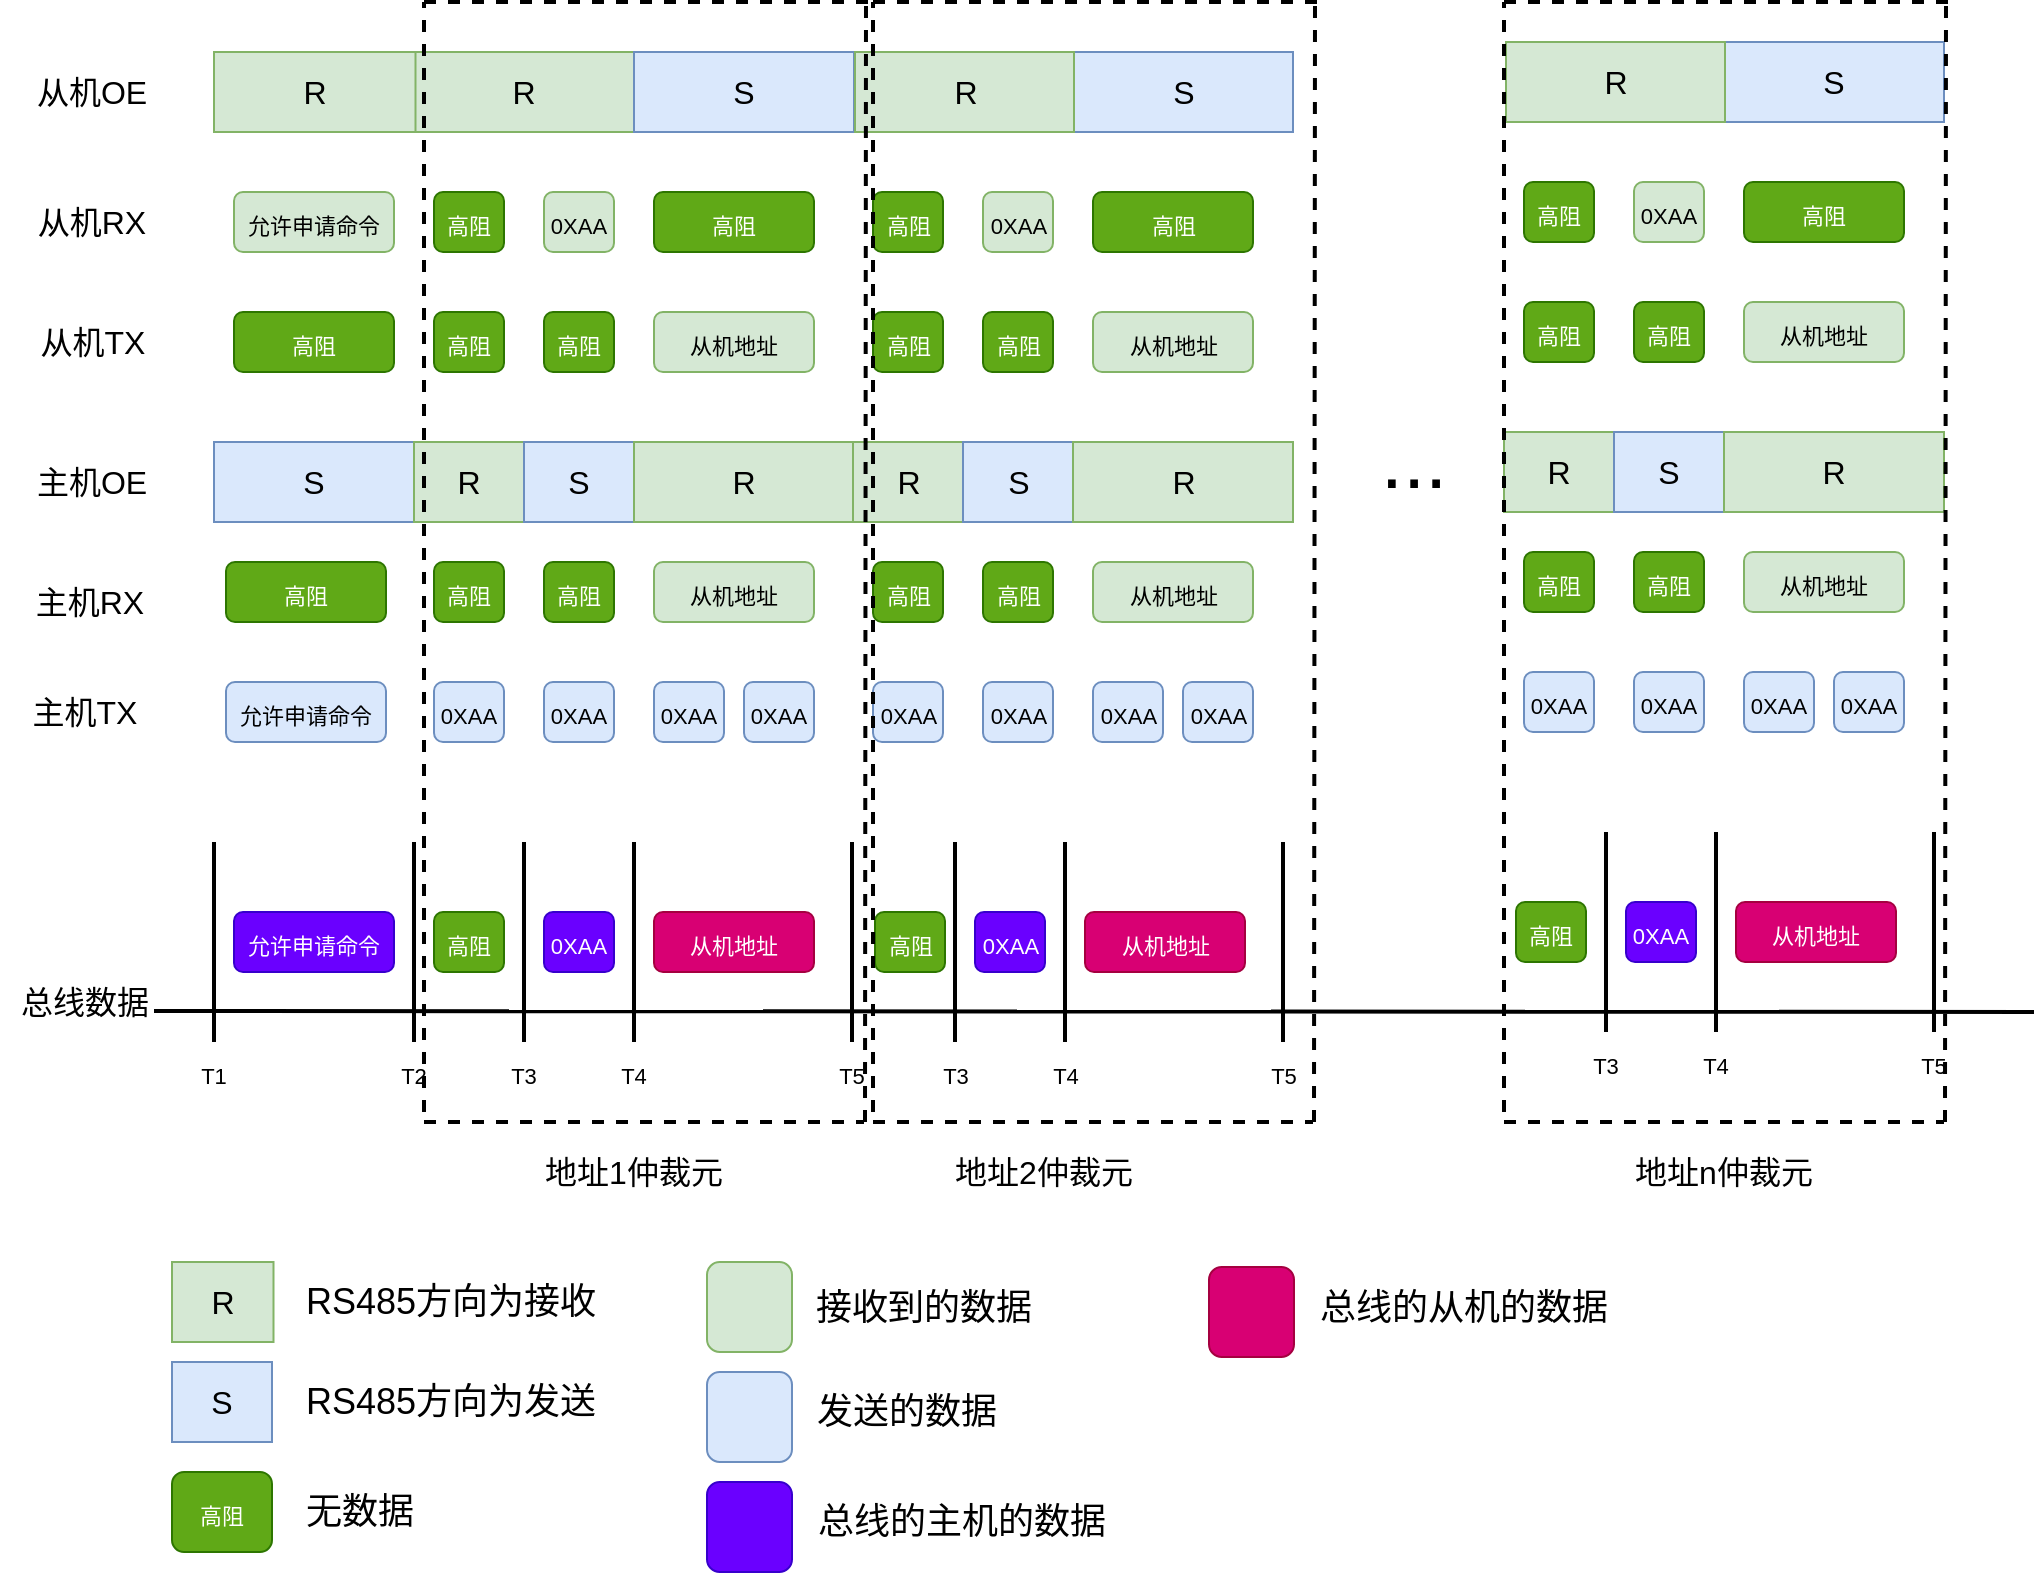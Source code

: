 <mxfile version="14.7.3" type="github">
  <diagram id="yuRKpsNGIxdcTrfj3Hqj" name="Page-1">
    <mxGraphModel dx="1574" dy="796" grid="0" gridSize="5" guides="1" tooltips="1" connect="1" arrows="1" fold="1" page="1" pageScale="1" pageWidth="827" pageHeight="1169" math="0" shadow="0">
      <root>
        <mxCell id="0" />
        <mxCell id="1" parent="0" />
        <mxCell id="8sdzXCSf-Wj2NtYmuSAt-71" value="" style="endArrow=none;html=1;fontSize=16;strokeColor=#000000;strokeWidth=2;" edge="1" parent="1">
          <mxGeometry width="50" height="50" relative="1" as="geometry">
            <mxPoint x="110" y="519.5" as="sourcePoint" />
            <mxPoint x="1050" y="520" as="targetPoint" />
          </mxGeometry>
        </mxCell>
        <mxCell id="8sdzXCSf-Wj2NtYmuSAt-72" value="" style="endArrow=none;html=1;fontSize=16;strokeColor=#000000;strokeWidth=2;" edge="1" parent="1">
          <mxGeometry width="50" height="50" relative="1" as="geometry">
            <mxPoint x="140" y="535" as="sourcePoint" />
            <mxPoint x="140" y="435" as="targetPoint" />
          </mxGeometry>
        </mxCell>
        <mxCell id="8sdzXCSf-Wj2NtYmuSAt-73" value="&lt;font style=&quot;font-size: 11px&quot;&gt;允许申请命令&lt;/font&gt;" style="rounded=1;whiteSpace=wrap;html=1;fontSize=16;fillColor=#6a00ff;strokeColor=#3700CC;fontColor=#ffffff;" vertex="1" parent="1">
          <mxGeometry x="150" y="470" width="80" height="30" as="geometry" />
        </mxCell>
        <mxCell id="8sdzXCSf-Wj2NtYmuSAt-74" value="" style="endArrow=none;html=1;fontSize=16;strokeColor=#000000;strokeWidth=2;" edge="1" parent="1">
          <mxGeometry width="50" height="50" relative="1" as="geometry">
            <mxPoint x="240" y="535" as="sourcePoint" />
            <mxPoint x="240" y="435" as="targetPoint" />
          </mxGeometry>
        </mxCell>
        <mxCell id="8sdzXCSf-Wj2NtYmuSAt-75" value="&lt;font style=&quot;font-size: 11px&quot;&gt;T1&lt;/font&gt;" style="text;html=1;strokeColor=none;fillColor=none;align=center;verticalAlign=middle;whiteSpace=wrap;rounded=0;fontSize=16;" vertex="1" parent="1">
          <mxGeometry x="135" y="540" width="10" height="20" as="geometry" />
        </mxCell>
        <mxCell id="8sdzXCSf-Wj2NtYmuSAt-77" value="&lt;font style=&quot;font-size: 11px&quot;&gt;T2&lt;/font&gt;" style="text;html=1;strokeColor=none;fillColor=none;align=center;verticalAlign=middle;whiteSpace=wrap;rounded=0;fontSize=16;" vertex="1" parent="1">
          <mxGeometry x="235" y="540" width="10" height="20" as="geometry" />
        </mxCell>
        <mxCell id="8sdzXCSf-Wj2NtYmuSAt-78" value="" style="endArrow=none;html=1;fontSize=16;strokeColor=#000000;strokeWidth=2;" edge="1" parent="1">
          <mxGeometry width="50" height="50" relative="1" as="geometry">
            <mxPoint x="295" y="535" as="sourcePoint" />
            <mxPoint x="295" y="435" as="targetPoint" />
          </mxGeometry>
        </mxCell>
        <mxCell id="8sdzXCSf-Wj2NtYmuSAt-79" value="&lt;font style=&quot;font-size: 11px&quot;&gt;T3&lt;/font&gt;" style="text;html=1;strokeColor=none;fillColor=none;align=center;verticalAlign=middle;whiteSpace=wrap;rounded=0;fontSize=16;" vertex="1" parent="1">
          <mxGeometry x="290" y="540" width="10" height="20" as="geometry" />
        </mxCell>
        <mxCell id="8sdzXCSf-Wj2NtYmuSAt-80" value="&lt;font style=&quot;font-size: 11px&quot;&gt;0XAA&lt;/font&gt;" style="rounded=1;whiteSpace=wrap;html=1;fontSize=16;fillColor=#dae8fc;strokeColor=#6c8ebf;" vertex="1" parent="1">
          <mxGeometry x="250" y="355" width="35" height="30" as="geometry" />
        </mxCell>
        <mxCell id="8sdzXCSf-Wj2NtYmuSAt-66" value="从机OE" style="text;html=1;strokeColor=none;fillColor=none;align=center;verticalAlign=middle;whiteSpace=wrap;rounded=0;fontSize=16;" vertex="1" parent="1">
          <mxGeometry x="39" y="50" width="80" height="20" as="geometry" />
        </mxCell>
        <mxCell id="8sdzXCSf-Wj2NtYmuSAt-67" value="主机OE" style="text;html=1;strokeColor=none;fillColor=none;align=center;verticalAlign=middle;whiteSpace=wrap;rounded=0;fontSize=16;" vertex="1" parent="1">
          <mxGeometry x="39" y="245" width="80" height="20" as="geometry" />
        </mxCell>
        <mxCell id="8sdzXCSf-Wj2NtYmuSAt-68" value="总线数据" style="text;html=1;strokeColor=none;fillColor=none;align=center;verticalAlign=middle;whiteSpace=wrap;rounded=0;fontSize=16;" vertex="1" parent="1">
          <mxGeometry x="33" y="505" width="85" height="20" as="geometry" />
        </mxCell>
        <mxCell id="8sdzXCSf-Wj2NtYmuSAt-81" value="主机RX" style="text;html=1;strokeColor=none;fillColor=none;align=center;verticalAlign=middle;whiteSpace=wrap;rounded=0;fontSize=16;" vertex="1" parent="1">
          <mxGeometry x="36.5" y="305" width="81.5" height="20" as="geometry" />
        </mxCell>
        <mxCell id="8sdzXCSf-Wj2NtYmuSAt-82" value="从机RX" style="text;html=1;strokeColor=none;fillColor=none;align=center;verticalAlign=middle;whiteSpace=wrap;rounded=0;fontSize=16;" vertex="1" parent="1">
          <mxGeometry x="39" y="115" width="80" height="20" as="geometry" />
        </mxCell>
        <mxCell id="8sdzXCSf-Wj2NtYmuSAt-85" value="&lt;font style=&quot;font-size: 11px&quot;&gt;允许申请命令&lt;/font&gt;" style="rounded=1;whiteSpace=wrap;html=1;fontSize=16;fillColor=#dae8fc;strokeColor=#6c8ebf;" vertex="1" parent="1">
          <mxGeometry x="146" y="355" width="80" height="30" as="geometry" />
        </mxCell>
        <mxCell id="8sdzXCSf-Wj2NtYmuSAt-88" value="&lt;font style=&quot;font-size: 11px&quot;&gt;允许申请命令&lt;/font&gt;" style="rounded=1;whiteSpace=wrap;html=1;fontSize=16;fillColor=#d5e8d4;strokeColor=#82b366;" vertex="1" parent="1">
          <mxGeometry x="150" y="110" width="80" height="30" as="geometry" />
        </mxCell>
        <mxCell id="8sdzXCSf-Wj2NtYmuSAt-89" value="" style="endArrow=none;html=1;fontSize=16;strokeColor=#000000;strokeWidth=2;" edge="1" parent="1">
          <mxGeometry width="50" height="50" relative="1" as="geometry">
            <mxPoint x="350" y="535" as="sourcePoint" />
            <mxPoint x="350" y="435" as="targetPoint" />
          </mxGeometry>
        </mxCell>
        <mxCell id="8sdzXCSf-Wj2NtYmuSAt-90" value="&lt;font style=&quot;font-size: 11px&quot;&gt;T4&lt;/font&gt;" style="text;html=1;strokeColor=none;fillColor=none;align=center;verticalAlign=middle;whiteSpace=wrap;rounded=0;fontSize=16;" vertex="1" parent="1">
          <mxGeometry x="345" y="540" width="10" height="20" as="geometry" />
        </mxCell>
        <mxCell id="8sdzXCSf-Wj2NtYmuSAt-91" value="&lt;font style=&quot;font-size: 11px&quot;&gt;0XAA&lt;/font&gt;" style="rounded=1;whiteSpace=wrap;html=1;fontSize=16;fillColor=#6a00ff;strokeColor=#3700CC;fontColor=#ffffff;" vertex="1" parent="1">
          <mxGeometry x="305" y="470" width="35" height="30" as="geometry" />
        </mxCell>
        <mxCell id="8sdzXCSf-Wj2NtYmuSAt-94" value="&lt;font style=&quot;font-size: 11px&quot;&gt;0XAA&lt;/font&gt;" style="rounded=1;whiteSpace=wrap;html=1;fontSize=16;fillColor=#dae8fc;strokeColor=#6c8ebf;" vertex="1" parent="1">
          <mxGeometry x="360" y="355" width="35" height="30" as="geometry" />
        </mxCell>
        <mxCell id="8sdzXCSf-Wj2NtYmuSAt-95" value="" style="endArrow=none;html=1;fontSize=16;strokeColor=#000000;strokeWidth=2;" edge="1" parent="1">
          <mxGeometry width="50" height="50" relative="1" as="geometry">
            <mxPoint x="459" y="535" as="sourcePoint" />
            <mxPoint x="459" y="435" as="targetPoint" />
          </mxGeometry>
        </mxCell>
        <mxCell id="8sdzXCSf-Wj2NtYmuSAt-96" value="&lt;font style=&quot;font-size: 11px&quot;&gt;T5&lt;/font&gt;" style="text;html=1;strokeColor=none;fillColor=none;align=center;verticalAlign=middle;whiteSpace=wrap;rounded=0;fontSize=16;" vertex="1" parent="1">
          <mxGeometry x="454" y="540" width="10" height="20" as="geometry" />
        </mxCell>
        <mxCell id="8sdzXCSf-Wj2NtYmuSAt-97" value="&lt;font style=&quot;font-size: 11px&quot;&gt;0XAA&lt;/font&gt;" style="rounded=1;whiteSpace=wrap;html=1;fontSize=16;fillColor=#dae8fc;strokeColor=#6c8ebf;" vertex="1" parent="1">
          <mxGeometry x="405" y="355" width="35" height="30" as="geometry" />
        </mxCell>
        <mxCell id="8sdzXCSf-Wj2NtYmuSAt-104" value="&lt;font style=&quot;font-size: 11px&quot;&gt;高阻&lt;/font&gt;" style="rounded=1;whiteSpace=wrap;html=1;fontSize=16;fillColor=#60a917;strokeColor=#2D7600;fontColor=#ffffff;" vertex="1" parent="1">
          <mxGeometry x="250" y="110" width="35" height="30" as="geometry" />
        </mxCell>
        <mxCell id="8sdzXCSf-Wj2NtYmuSAt-105" value="&lt;font style=&quot;font-size: 11px&quot;&gt;0XAA&lt;/font&gt;" style="rounded=1;whiteSpace=wrap;html=1;fontSize=16;fillColor=#d5e8d4;strokeColor=#82b366;" vertex="1" parent="1">
          <mxGeometry x="305" y="110" width="35" height="30" as="geometry" />
        </mxCell>
        <mxCell id="8sdzXCSf-Wj2NtYmuSAt-106" value="&lt;font style=&quot;font-size: 11px&quot;&gt;从机地址&lt;/font&gt;" style="rounded=1;whiteSpace=wrap;html=1;fontSize=16;fillColor=#d5e8d4;strokeColor=#82b366;" vertex="1" parent="1">
          <mxGeometry x="360" y="170" width="80" height="30" as="geometry" />
        </mxCell>
        <mxCell id="8sdzXCSf-Wj2NtYmuSAt-108" value="&lt;font style=&quot;font-size: 11px&quot;&gt;高阻&lt;/font&gt;" style="rounded=1;whiteSpace=wrap;html=1;fontSize=16;fillColor=#60a917;strokeColor=#2D7600;fontColor=#ffffff;" vertex="1" parent="1">
          <mxGeometry x="250" y="470" width="35" height="30" as="geometry" />
        </mxCell>
        <mxCell id="8sdzXCSf-Wj2NtYmuSAt-109" value="&lt;font style=&quot;font-size: 11px&quot;&gt;0XAA&lt;/font&gt;" style="rounded=1;whiteSpace=wrap;html=1;fontSize=16;fillColor=#dae8fc;strokeColor=#6c8ebf;" vertex="1" parent="1">
          <mxGeometry x="305" y="355" width="35" height="30" as="geometry" />
        </mxCell>
        <mxCell id="8sdzXCSf-Wj2NtYmuSAt-112" value="&lt;font style=&quot;font-size: 11px&quot;&gt;从机地址&lt;/font&gt;" style="rounded=1;whiteSpace=wrap;html=1;fontSize=16;fillColor=#d80073;strokeColor=#A50040;fontColor=#ffffff;" vertex="1" parent="1">
          <mxGeometry x="360" y="470" width="80" height="30" as="geometry" />
        </mxCell>
        <mxCell id="8sdzXCSf-Wj2NtYmuSAt-113" value="从机TX" style="text;html=1;strokeColor=none;fillColor=none;align=center;verticalAlign=middle;whiteSpace=wrap;rounded=0;fontSize=16;" vertex="1" parent="1">
          <mxGeometry x="36.5" y="175" width="85" height="20" as="geometry" />
        </mxCell>
        <mxCell id="8sdzXCSf-Wj2NtYmuSAt-114" value="主机TX" style="text;html=1;strokeColor=none;fillColor=none;align=center;verticalAlign=middle;whiteSpace=wrap;rounded=0;fontSize=16;" vertex="1" parent="1">
          <mxGeometry x="33" y="360" width="85" height="20" as="geometry" />
        </mxCell>
        <mxCell id="8sdzXCSf-Wj2NtYmuSAt-115" value="&lt;font style=&quot;font-size: 11px&quot;&gt;高阻&lt;/font&gt;" style="rounded=1;whiteSpace=wrap;html=1;fontSize=16;fillColor=#60a917;strokeColor=#2D7600;fontColor=#ffffff;" vertex="1" parent="1">
          <mxGeometry x="150" y="170" width="80" height="30" as="geometry" />
        </mxCell>
        <mxCell id="8sdzXCSf-Wj2NtYmuSAt-116" value="&lt;font style=&quot;font-size: 11px&quot;&gt;高阻&lt;/font&gt;" style="rounded=1;whiteSpace=wrap;html=1;fontSize=16;fillColor=#60a917;strokeColor=#2D7600;fontColor=#ffffff;" vertex="1" parent="1">
          <mxGeometry x="146" y="295" width="80" height="30" as="geometry" />
        </mxCell>
        <mxCell id="8sdzXCSf-Wj2NtYmuSAt-117" value="&lt;font style=&quot;font-size: 11px&quot;&gt;高阻&lt;/font&gt;" style="rounded=1;whiteSpace=wrap;html=1;fontSize=16;fillColor=#60a917;strokeColor=#2D7600;fontColor=#ffffff;" vertex="1" parent="1">
          <mxGeometry x="250" y="170" width="35" height="30" as="geometry" />
        </mxCell>
        <mxCell id="8sdzXCSf-Wj2NtYmuSAt-119" value="&lt;font style=&quot;font-size: 11px&quot;&gt;高阻&lt;/font&gt;" style="rounded=1;whiteSpace=wrap;html=1;fontSize=16;fillColor=#60a917;strokeColor=#2D7600;fontColor=#ffffff;" vertex="1" parent="1">
          <mxGeometry x="305" y="170" width="35" height="30" as="geometry" />
        </mxCell>
        <mxCell id="8sdzXCSf-Wj2NtYmuSAt-120" value="&lt;font style=&quot;font-size: 11px&quot;&gt;高阻&lt;/font&gt;" style="rounded=1;whiteSpace=wrap;html=1;fontSize=16;fillColor=#60a917;strokeColor=#2D7600;fontColor=#ffffff;" vertex="1" parent="1">
          <mxGeometry x="360" y="110" width="80" height="30" as="geometry" />
        </mxCell>
        <mxCell id="8sdzXCSf-Wj2NtYmuSAt-121" value="&lt;font style=&quot;font-size: 11px&quot;&gt;高阻&lt;/font&gt;" style="rounded=1;whiteSpace=wrap;html=1;fontSize=16;fillColor=#60a917;strokeColor=#2D7600;fontColor=#ffffff;" vertex="1" parent="1">
          <mxGeometry x="250" y="295" width="35" height="30" as="geometry" />
        </mxCell>
        <mxCell id="8sdzXCSf-Wj2NtYmuSAt-122" value="&lt;font style=&quot;font-size: 11px&quot;&gt;高阻&lt;/font&gt;" style="rounded=1;whiteSpace=wrap;html=1;fontSize=16;fillColor=#60a917;strokeColor=#2D7600;fontColor=#ffffff;" vertex="1" parent="1">
          <mxGeometry x="305" y="295" width="35" height="30" as="geometry" />
        </mxCell>
        <mxCell id="8sdzXCSf-Wj2NtYmuSAt-123" value="&lt;font style=&quot;font-size: 11px&quot;&gt;从机地址&lt;/font&gt;" style="rounded=1;whiteSpace=wrap;html=1;fontSize=16;fillColor=#d5e8d4;strokeColor=#82b366;" vertex="1" parent="1">
          <mxGeometry x="360" y="295" width="80" height="30" as="geometry" />
        </mxCell>
        <mxCell id="8sdzXCSf-Wj2NtYmuSAt-124" value="S" style="rounded=0;whiteSpace=wrap;html=1;fontSize=16;fillColor=#dae8fc;strokeColor=#6c8ebf;" vertex="1" parent="1">
          <mxGeometry x="140" y="235" width="100" height="40" as="geometry" />
        </mxCell>
        <mxCell id="8sdzXCSf-Wj2NtYmuSAt-126" value="R" style="rounded=0;whiteSpace=wrap;html=1;fontSize=16;fillColor=#d5e8d4;strokeColor=#82b366;" vertex="1" parent="1">
          <mxGeometry x="240" y="235" width="55" height="40" as="geometry" />
        </mxCell>
        <mxCell id="8sdzXCSf-Wj2NtYmuSAt-127" value="S" style="rounded=0;whiteSpace=wrap;html=1;fontSize=16;fillColor=#dae8fc;strokeColor=#6c8ebf;" vertex="1" parent="1">
          <mxGeometry x="295" y="235" width="55" height="40" as="geometry" />
        </mxCell>
        <mxCell id="8sdzXCSf-Wj2NtYmuSAt-128" value="R" style="rounded=0;whiteSpace=wrap;html=1;fontSize=16;fillColor=#d5e8d4;strokeColor=#82b366;" vertex="1" parent="1">
          <mxGeometry x="350" y="235" width="110" height="40" as="geometry" />
        </mxCell>
        <mxCell id="8sdzXCSf-Wj2NtYmuSAt-129" value="R" style="rounded=0;whiteSpace=wrap;html=1;fontSize=16;fillColor=#d5e8d4;strokeColor=#82b366;" vertex="1" parent="1">
          <mxGeometry x="240" y="40" width="110" height="40" as="geometry" />
        </mxCell>
        <mxCell id="8sdzXCSf-Wj2NtYmuSAt-130" value="S" style="rounded=0;whiteSpace=wrap;html=1;fontSize=16;fillColor=#dae8fc;strokeColor=#6c8ebf;" vertex="1" parent="1">
          <mxGeometry x="350" y="40" width="110" height="40" as="geometry" />
        </mxCell>
        <mxCell id="8sdzXCSf-Wj2NtYmuSAt-133" value="" style="endArrow=none;html=1;fontSize=16;strokeColor=#000000;strokeWidth=2;" edge="1" parent="1">
          <mxGeometry width="50" height="50" relative="1" as="geometry">
            <mxPoint x="510.5" y="535" as="sourcePoint" />
            <mxPoint x="510.5" y="435" as="targetPoint" />
          </mxGeometry>
        </mxCell>
        <mxCell id="8sdzXCSf-Wj2NtYmuSAt-134" value="&lt;font style=&quot;font-size: 11px&quot;&gt;T3&lt;/font&gt;" style="text;html=1;strokeColor=none;fillColor=none;align=center;verticalAlign=middle;whiteSpace=wrap;rounded=0;fontSize=16;" vertex="1" parent="1">
          <mxGeometry x="505.5" y="540" width="10" height="20" as="geometry" />
        </mxCell>
        <mxCell id="8sdzXCSf-Wj2NtYmuSAt-135" value="" style="endArrow=none;html=1;fontSize=16;strokeColor=#000000;strokeWidth=2;" edge="1" parent="1">
          <mxGeometry width="50" height="50" relative="1" as="geometry">
            <mxPoint x="565.5" y="535" as="sourcePoint" />
            <mxPoint x="565.5" y="435" as="targetPoint" />
          </mxGeometry>
        </mxCell>
        <mxCell id="8sdzXCSf-Wj2NtYmuSAt-136" value="&lt;font style=&quot;font-size: 11px&quot;&gt;T4&lt;/font&gt;" style="text;html=1;strokeColor=none;fillColor=none;align=center;verticalAlign=middle;whiteSpace=wrap;rounded=0;fontSize=16;" vertex="1" parent="1">
          <mxGeometry x="560.5" y="540" width="10" height="20" as="geometry" />
        </mxCell>
        <mxCell id="8sdzXCSf-Wj2NtYmuSAt-137" value="&lt;font style=&quot;font-size: 11px&quot;&gt;0XAA&lt;/font&gt;" style="rounded=1;whiteSpace=wrap;html=1;fontSize=16;fillColor=#6a00ff;strokeColor=#3700CC;fontColor=#ffffff;" vertex="1" parent="1">
          <mxGeometry x="520.5" y="470" width="35" height="30" as="geometry" />
        </mxCell>
        <mxCell id="8sdzXCSf-Wj2NtYmuSAt-138" value="" style="endArrow=none;html=1;fontSize=16;strokeColor=#000000;strokeWidth=2;" edge="1" parent="1">
          <mxGeometry width="50" height="50" relative="1" as="geometry">
            <mxPoint x="674.5" y="535" as="sourcePoint" />
            <mxPoint x="674.5" y="435" as="targetPoint" />
          </mxGeometry>
        </mxCell>
        <mxCell id="8sdzXCSf-Wj2NtYmuSAt-139" value="&lt;font style=&quot;font-size: 11px&quot;&gt;T5&lt;/font&gt;" style="text;html=1;strokeColor=none;fillColor=none;align=center;verticalAlign=middle;whiteSpace=wrap;rounded=0;fontSize=16;" vertex="1" parent="1">
          <mxGeometry x="669.5" y="540" width="10" height="20" as="geometry" />
        </mxCell>
        <mxCell id="8sdzXCSf-Wj2NtYmuSAt-140" value="&lt;font style=&quot;font-size: 11px&quot;&gt;高阻&lt;/font&gt;" style="rounded=1;whiteSpace=wrap;html=1;fontSize=16;fillColor=#60a917;strokeColor=#2D7600;fontColor=#ffffff;" vertex="1" parent="1">
          <mxGeometry x="470.5" y="470" width="35" height="30" as="geometry" />
        </mxCell>
        <mxCell id="8sdzXCSf-Wj2NtYmuSAt-141" value="&lt;font style=&quot;font-size: 11px&quot;&gt;从机地址&lt;/font&gt;" style="rounded=1;whiteSpace=wrap;html=1;fontSize=16;fillColor=#d80073;strokeColor=#A50040;fontColor=#ffffff;" vertex="1" parent="1">
          <mxGeometry x="575.5" y="470" width="80" height="30" as="geometry" />
        </mxCell>
        <mxCell id="8sdzXCSf-Wj2NtYmuSAt-142" value="&lt;font style=&quot;font-size: 11px&quot;&gt;0XAA&lt;/font&gt;" style="rounded=1;whiteSpace=wrap;html=1;fontSize=16;fillColor=#dae8fc;strokeColor=#6c8ebf;" vertex="1" parent="1">
          <mxGeometry x="469.5" y="355" width="35" height="30" as="geometry" />
        </mxCell>
        <mxCell id="8sdzXCSf-Wj2NtYmuSAt-143" value="&lt;font style=&quot;font-size: 11px&quot;&gt;0XAA&lt;/font&gt;" style="rounded=1;whiteSpace=wrap;html=1;fontSize=16;fillColor=#dae8fc;strokeColor=#6c8ebf;" vertex="1" parent="1">
          <mxGeometry x="579.5" y="355" width="35" height="30" as="geometry" />
        </mxCell>
        <mxCell id="8sdzXCSf-Wj2NtYmuSAt-144" value="&lt;font style=&quot;font-size: 11px&quot;&gt;0XAA&lt;/font&gt;" style="rounded=1;whiteSpace=wrap;html=1;fontSize=16;fillColor=#dae8fc;strokeColor=#6c8ebf;" vertex="1" parent="1">
          <mxGeometry x="624.5" y="355" width="35" height="30" as="geometry" />
        </mxCell>
        <mxCell id="8sdzXCSf-Wj2NtYmuSAt-145" value="&lt;font style=&quot;font-size: 11px&quot;&gt;高阻&lt;/font&gt;" style="rounded=1;whiteSpace=wrap;html=1;fontSize=16;fillColor=#60a917;strokeColor=#2D7600;fontColor=#ffffff;" vertex="1" parent="1">
          <mxGeometry x="469.5" y="110" width="35" height="30" as="geometry" />
        </mxCell>
        <mxCell id="8sdzXCSf-Wj2NtYmuSAt-146" value="&lt;font style=&quot;font-size: 11px&quot;&gt;0XAA&lt;/font&gt;" style="rounded=1;whiteSpace=wrap;html=1;fontSize=16;fillColor=#d5e8d4;strokeColor=#82b366;" vertex="1" parent="1">
          <mxGeometry x="524.5" y="110" width="35" height="30" as="geometry" />
        </mxCell>
        <mxCell id="8sdzXCSf-Wj2NtYmuSAt-147" value="&lt;font style=&quot;font-size: 11px&quot;&gt;从机地址&lt;/font&gt;" style="rounded=1;whiteSpace=wrap;html=1;fontSize=16;fillColor=#d5e8d4;strokeColor=#82b366;" vertex="1" parent="1">
          <mxGeometry x="579.5" y="170" width="80" height="30" as="geometry" />
        </mxCell>
        <mxCell id="8sdzXCSf-Wj2NtYmuSAt-148" value="&lt;font style=&quot;font-size: 11px&quot;&gt;0XAA&lt;/font&gt;" style="rounded=1;whiteSpace=wrap;html=1;fontSize=16;fillColor=#dae8fc;strokeColor=#6c8ebf;" vertex="1" parent="1">
          <mxGeometry x="524.5" y="355" width="35" height="30" as="geometry" />
        </mxCell>
        <mxCell id="8sdzXCSf-Wj2NtYmuSAt-149" value="&lt;font style=&quot;font-size: 11px&quot;&gt;高阻&lt;/font&gt;" style="rounded=1;whiteSpace=wrap;html=1;fontSize=16;fillColor=#60a917;strokeColor=#2D7600;fontColor=#ffffff;" vertex="1" parent="1">
          <mxGeometry x="469.5" y="170" width="35" height="30" as="geometry" />
        </mxCell>
        <mxCell id="8sdzXCSf-Wj2NtYmuSAt-150" value="&lt;font style=&quot;font-size: 11px&quot;&gt;高阻&lt;/font&gt;" style="rounded=1;whiteSpace=wrap;html=1;fontSize=16;fillColor=#60a917;strokeColor=#2D7600;fontColor=#ffffff;" vertex="1" parent="1">
          <mxGeometry x="524.5" y="170" width="35" height="30" as="geometry" />
        </mxCell>
        <mxCell id="8sdzXCSf-Wj2NtYmuSAt-151" value="&lt;font style=&quot;font-size: 11px&quot;&gt;高阻&lt;/font&gt;" style="rounded=1;whiteSpace=wrap;html=1;fontSize=16;fillColor=#60a917;strokeColor=#2D7600;fontColor=#ffffff;" vertex="1" parent="1">
          <mxGeometry x="579.5" y="110" width="80" height="30" as="geometry" />
        </mxCell>
        <mxCell id="8sdzXCSf-Wj2NtYmuSAt-152" value="&lt;font style=&quot;font-size: 11px&quot;&gt;高阻&lt;/font&gt;" style="rounded=1;whiteSpace=wrap;html=1;fontSize=16;fillColor=#60a917;strokeColor=#2D7600;fontColor=#ffffff;" vertex="1" parent="1">
          <mxGeometry x="469.5" y="295" width="35" height="30" as="geometry" />
        </mxCell>
        <mxCell id="8sdzXCSf-Wj2NtYmuSAt-153" value="&lt;font style=&quot;font-size: 11px&quot;&gt;高阻&lt;/font&gt;" style="rounded=1;whiteSpace=wrap;html=1;fontSize=16;fillColor=#60a917;strokeColor=#2D7600;fontColor=#ffffff;" vertex="1" parent="1">
          <mxGeometry x="524.5" y="295" width="35" height="30" as="geometry" />
        </mxCell>
        <mxCell id="8sdzXCSf-Wj2NtYmuSAt-154" value="&lt;font style=&quot;font-size: 11px&quot;&gt;从机地址&lt;/font&gt;" style="rounded=1;whiteSpace=wrap;html=1;fontSize=16;fillColor=#d5e8d4;strokeColor=#82b366;" vertex="1" parent="1">
          <mxGeometry x="579.5" y="295" width="80" height="30" as="geometry" />
        </mxCell>
        <mxCell id="8sdzXCSf-Wj2NtYmuSAt-155" value="R" style="rounded=0;whiteSpace=wrap;html=1;fontSize=16;fillColor=#d5e8d4;strokeColor=#82b366;" vertex="1" parent="1">
          <mxGeometry x="459.5" y="235" width="55" height="40" as="geometry" />
        </mxCell>
        <mxCell id="8sdzXCSf-Wj2NtYmuSAt-156" value="S" style="rounded=0;whiteSpace=wrap;html=1;fontSize=16;fillColor=#dae8fc;strokeColor=#6c8ebf;" vertex="1" parent="1">
          <mxGeometry x="514.5" y="235" width="55" height="40" as="geometry" />
        </mxCell>
        <mxCell id="8sdzXCSf-Wj2NtYmuSAt-157" value="R" style="rounded=0;whiteSpace=wrap;html=1;fontSize=16;fillColor=#d5e8d4;strokeColor=#82b366;" vertex="1" parent="1">
          <mxGeometry x="569.5" y="235" width="110" height="40" as="geometry" />
        </mxCell>
        <mxCell id="8sdzXCSf-Wj2NtYmuSAt-158" value="S" style="rounded=0;whiteSpace=wrap;html=1;fontSize=16;fillColor=#dae8fc;strokeColor=#6c8ebf;" vertex="1" parent="1">
          <mxGeometry x="569.5" y="40" width="110" height="40" as="geometry" />
        </mxCell>
        <mxCell id="8sdzXCSf-Wj2NtYmuSAt-159" value="R" style="rounded=0;whiteSpace=wrap;html=1;fontSize=16;fillColor=#d5e8d4;strokeColor=#82b366;" vertex="1" parent="1">
          <mxGeometry x="460.5" y="40" width="109.5" height="40" as="geometry" />
        </mxCell>
        <mxCell id="8sdzXCSf-Wj2NtYmuSAt-160" value="&lt;font style=&quot;font-size: 40px&quot;&gt;...&lt;/font&gt;" style="text;html=1;strokeColor=none;fillColor=none;align=center;verticalAlign=middle;whiteSpace=wrap;rounded=0;fontSize=16;" vertex="1" parent="1">
          <mxGeometry x="715" y="220" width="50" height="45" as="geometry" />
        </mxCell>
        <mxCell id="8sdzXCSf-Wj2NtYmuSAt-161" value="" style="endArrow=none;html=1;fontSize=16;strokeColor=#000000;strokeWidth=2;" edge="1" parent="1">
          <mxGeometry width="50" height="50" relative="1" as="geometry">
            <mxPoint x="836" y="530" as="sourcePoint" />
            <mxPoint x="836" y="430" as="targetPoint" />
          </mxGeometry>
        </mxCell>
        <mxCell id="8sdzXCSf-Wj2NtYmuSAt-162" value="&lt;font style=&quot;font-size: 11px&quot;&gt;T3&lt;/font&gt;" style="text;html=1;strokeColor=none;fillColor=none;align=center;verticalAlign=middle;whiteSpace=wrap;rounded=0;fontSize=16;" vertex="1" parent="1">
          <mxGeometry x="831" y="535" width="10" height="20" as="geometry" />
        </mxCell>
        <mxCell id="8sdzXCSf-Wj2NtYmuSAt-163" value="" style="endArrow=none;html=1;fontSize=16;strokeColor=#000000;strokeWidth=2;" edge="1" parent="1">
          <mxGeometry width="50" height="50" relative="1" as="geometry">
            <mxPoint x="891" y="530" as="sourcePoint" />
            <mxPoint x="891" y="430" as="targetPoint" />
          </mxGeometry>
        </mxCell>
        <mxCell id="8sdzXCSf-Wj2NtYmuSAt-164" value="&lt;font style=&quot;font-size: 11px&quot;&gt;T4&lt;/font&gt;" style="text;html=1;strokeColor=none;fillColor=none;align=center;verticalAlign=middle;whiteSpace=wrap;rounded=0;fontSize=16;" vertex="1" parent="1">
          <mxGeometry x="886" y="535" width="10" height="20" as="geometry" />
        </mxCell>
        <mxCell id="8sdzXCSf-Wj2NtYmuSAt-165" value="&lt;font style=&quot;font-size: 11px&quot;&gt;0XAA&lt;/font&gt;" style="rounded=1;whiteSpace=wrap;html=1;fontSize=16;fillColor=#6a00ff;strokeColor=#3700CC;fontColor=#ffffff;" vertex="1" parent="1">
          <mxGeometry x="846" y="465" width="35" height="30" as="geometry" />
        </mxCell>
        <mxCell id="8sdzXCSf-Wj2NtYmuSAt-166" value="" style="endArrow=none;html=1;fontSize=16;strokeColor=#000000;strokeWidth=2;" edge="1" parent="1">
          <mxGeometry width="50" height="50" relative="1" as="geometry">
            <mxPoint x="1000" y="530" as="sourcePoint" />
            <mxPoint x="1000" y="430" as="targetPoint" />
          </mxGeometry>
        </mxCell>
        <mxCell id="8sdzXCSf-Wj2NtYmuSAt-167" value="&lt;font style=&quot;font-size: 11px&quot;&gt;T5&lt;/font&gt;" style="text;html=1;strokeColor=none;fillColor=none;align=center;verticalAlign=middle;whiteSpace=wrap;rounded=0;fontSize=16;" vertex="1" parent="1">
          <mxGeometry x="995" y="535" width="10" height="20" as="geometry" />
        </mxCell>
        <mxCell id="8sdzXCSf-Wj2NtYmuSAt-168" value="&lt;font style=&quot;font-size: 11px&quot;&gt;高阻&lt;/font&gt;" style="rounded=1;whiteSpace=wrap;html=1;fontSize=16;fillColor=#60a917;strokeColor=#2D7600;fontColor=#ffffff;" vertex="1" parent="1">
          <mxGeometry x="791" y="465" width="35" height="30" as="geometry" />
        </mxCell>
        <mxCell id="8sdzXCSf-Wj2NtYmuSAt-169" value="&lt;font style=&quot;font-size: 11px&quot;&gt;从机地址&lt;/font&gt;" style="rounded=1;whiteSpace=wrap;html=1;fontSize=16;fillColor=#d80073;strokeColor=#A50040;fontColor=#ffffff;" vertex="1" parent="1">
          <mxGeometry x="901" y="465" width="80" height="30" as="geometry" />
        </mxCell>
        <mxCell id="8sdzXCSf-Wj2NtYmuSAt-170" value="&lt;font style=&quot;font-size: 11px&quot;&gt;0XAA&lt;/font&gt;" style="rounded=1;whiteSpace=wrap;html=1;fontSize=16;fillColor=#dae8fc;strokeColor=#6c8ebf;" vertex="1" parent="1">
          <mxGeometry x="795" y="350" width="35" height="30" as="geometry" />
        </mxCell>
        <mxCell id="8sdzXCSf-Wj2NtYmuSAt-171" value="&lt;font style=&quot;font-size: 11px&quot;&gt;0XAA&lt;/font&gt;" style="rounded=1;whiteSpace=wrap;html=1;fontSize=16;fillColor=#dae8fc;strokeColor=#6c8ebf;" vertex="1" parent="1">
          <mxGeometry x="905" y="350" width="35" height="30" as="geometry" />
        </mxCell>
        <mxCell id="8sdzXCSf-Wj2NtYmuSAt-172" value="&lt;font style=&quot;font-size: 11px&quot;&gt;0XAA&lt;/font&gt;" style="rounded=1;whiteSpace=wrap;html=1;fontSize=16;fillColor=#dae8fc;strokeColor=#6c8ebf;" vertex="1" parent="1">
          <mxGeometry x="950" y="350" width="35" height="30" as="geometry" />
        </mxCell>
        <mxCell id="8sdzXCSf-Wj2NtYmuSAt-173" value="&lt;font style=&quot;font-size: 11px&quot;&gt;高阻&lt;/font&gt;" style="rounded=1;whiteSpace=wrap;html=1;fontSize=16;fillColor=#60a917;strokeColor=#2D7600;fontColor=#ffffff;" vertex="1" parent="1">
          <mxGeometry x="795" y="105" width="35" height="30" as="geometry" />
        </mxCell>
        <mxCell id="8sdzXCSf-Wj2NtYmuSAt-174" value="&lt;font style=&quot;font-size: 11px&quot;&gt;0XAA&lt;/font&gt;" style="rounded=1;whiteSpace=wrap;html=1;fontSize=16;fillColor=#d5e8d4;strokeColor=#82b366;" vertex="1" parent="1">
          <mxGeometry x="850" y="105" width="35" height="30" as="geometry" />
        </mxCell>
        <mxCell id="8sdzXCSf-Wj2NtYmuSAt-175" value="&lt;font style=&quot;font-size: 11px&quot;&gt;从机地址&lt;/font&gt;" style="rounded=1;whiteSpace=wrap;html=1;fontSize=16;fillColor=#d5e8d4;strokeColor=#82b366;" vertex="1" parent="1">
          <mxGeometry x="905" y="165" width="80" height="30" as="geometry" />
        </mxCell>
        <mxCell id="8sdzXCSf-Wj2NtYmuSAt-176" value="&lt;font style=&quot;font-size: 11px&quot;&gt;0XAA&lt;/font&gt;" style="rounded=1;whiteSpace=wrap;html=1;fontSize=16;fillColor=#dae8fc;strokeColor=#6c8ebf;" vertex="1" parent="1">
          <mxGeometry x="850" y="350" width="35" height="30" as="geometry" />
        </mxCell>
        <mxCell id="8sdzXCSf-Wj2NtYmuSAt-177" value="&lt;font style=&quot;font-size: 11px&quot;&gt;高阻&lt;/font&gt;" style="rounded=1;whiteSpace=wrap;html=1;fontSize=16;fillColor=#60a917;strokeColor=#2D7600;fontColor=#ffffff;" vertex="1" parent="1">
          <mxGeometry x="795" y="165" width="35" height="30" as="geometry" />
        </mxCell>
        <mxCell id="8sdzXCSf-Wj2NtYmuSAt-178" value="&lt;font style=&quot;font-size: 11px&quot;&gt;高阻&lt;/font&gt;" style="rounded=1;whiteSpace=wrap;html=1;fontSize=16;fillColor=#60a917;strokeColor=#2D7600;fontColor=#ffffff;" vertex="1" parent="1">
          <mxGeometry x="850" y="165" width="35" height="30" as="geometry" />
        </mxCell>
        <mxCell id="8sdzXCSf-Wj2NtYmuSAt-179" value="&lt;font style=&quot;font-size: 11px&quot;&gt;高阻&lt;/font&gt;" style="rounded=1;whiteSpace=wrap;html=1;fontSize=16;fillColor=#60a917;strokeColor=#2D7600;fontColor=#ffffff;" vertex="1" parent="1">
          <mxGeometry x="905" y="105" width="80" height="30" as="geometry" />
        </mxCell>
        <mxCell id="8sdzXCSf-Wj2NtYmuSAt-180" value="&lt;font style=&quot;font-size: 11px&quot;&gt;高阻&lt;/font&gt;" style="rounded=1;whiteSpace=wrap;html=1;fontSize=16;fillColor=#60a917;strokeColor=#2D7600;fontColor=#ffffff;" vertex="1" parent="1">
          <mxGeometry x="795" y="290" width="35" height="30" as="geometry" />
        </mxCell>
        <mxCell id="8sdzXCSf-Wj2NtYmuSAt-181" value="&lt;font style=&quot;font-size: 11px&quot;&gt;高阻&lt;/font&gt;" style="rounded=1;whiteSpace=wrap;html=1;fontSize=16;fillColor=#60a917;strokeColor=#2D7600;fontColor=#ffffff;" vertex="1" parent="1">
          <mxGeometry x="850" y="290" width="35" height="30" as="geometry" />
        </mxCell>
        <mxCell id="8sdzXCSf-Wj2NtYmuSAt-182" value="&lt;font style=&quot;font-size: 11px&quot;&gt;从机地址&lt;/font&gt;" style="rounded=1;whiteSpace=wrap;html=1;fontSize=16;fillColor=#d5e8d4;strokeColor=#82b366;" vertex="1" parent="1">
          <mxGeometry x="905" y="290" width="80" height="30" as="geometry" />
        </mxCell>
        <mxCell id="8sdzXCSf-Wj2NtYmuSAt-183" value="R" style="rounded=0;whiteSpace=wrap;html=1;fontSize=16;fillColor=#d5e8d4;strokeColor=#82b366;" vertex="1" parent="1">
          <mxGeometry x="785" y="230" width="55" height="40" as="geometry" />
        </mxCell>
        <mxCell id="8sdzXCSf-Wj2NtYmuSAt-184" value="S" style="rounded=0;whiteSpace=wrap;html=1;fontSize=16;fillColor=#dae8fc;strokeColor=#6c8ebf;" vertex="1" parent="1">
          <mxGeometry x="840" y="230" width="55" height="40" as="geometry" />
        </mxCell>
        <mxCell id="8sdzXCSf-Wj2NtYmuSAt-185" value="R" style="rounded=0;whiteSpace=wrap;html=1;fontSize=16;fillColor=#d5e8d4;strokeColor=#82b366;" vertex="1" parent="1">
          <mxGeometry x="895" y="230" width="110" height="40" as="geometry" />
        </mxCell>
        <mxCell id="8sdzXCSf-Wj2NtYmuSAt-186" value="S" style="rounded=0;whiteSpace=wrap;html=1;fontSize=16;fillColor=#dae8fc;strokeColor=#6c8ebf;" vertex="1" parent="1">
          <mxGeometry x="895" y="35" width="110" height="40" as="geometry" />
        </mxCell>
        <mxCell id="8sdzXCSf-Wj2NtYmuSAt-187" value="R" style="rounded=0;whiteSpace=wrap;html=1;fontSize=16;fillColor=#d5e8d4;strokeColor=#82b366;" vertex="1" parent="1">
          <mxGeometry x="786" y="35" width="109.5" height="40" as="geometry" />
        </mxCell>
        <mxCell id="8sdzXCSf-Wj2NtYmuSAt-188" value="" style="endArrow=none;dashed=1;html=1;fontSize=16;strokeColor=#000000;strokeWidth=2;" edge="1" parent="1">
          <mxGeometry width="50" height="50" relative="1" as="geometry">
            <mxPoint x="245" y="570" as="sourcePoint" />
            <mxPoint x="245" y="15" as="targetPoint" />
          </mxGeometry>
        </mxCell>
        <mxCell id="8sdzXCSf-Wj2NtYmuSAt-189" value="R" style="rounded=0;whiteSpace=wrap;html=1;fontSize=16;fillColor=#d5e8d4;strokeColor=#82b366;" vertex="1" parent="1">
          <mxGeometry x="140" y="40" width="100.75" height="40" as="geometry" />
        </mxCell>
        <mxCell id="8sdzXCSf-Wj2NtYmuSAt-190" value="" style="endArrow=none;dashed=1;html=1;fontSize=16;strokeColor=#000000;strokeWidth=2;" edge="1" parent="1">
          <mxGeometry width="50" height="50" relative="1" as="geometry">
            <mxPoint x="245" y="15" as="sourcePoint" />
            <mxPoint x="470" y="15" as="targetPoint" />
          </mxGeometry>
        </mxCell>
        <mxCell id="8sdzXCSf-Wj2NtYmuSAt-191" value="" style="endArrow=none;dashed=1;html=1;fontSize=16;strokeColor=#000000;strokeWidth=2;" edge="1" parent="1">
          <mxGeometry width="50" height="50" relative="1" as="geometry">
            <mxPoint x="465.5" y="575" as="sourcePoint" />
            <mxPoint x="466" y="15" as="targetPoint" />
          </mxGeometry>
        </mxCell>
        <mxCell id="8sdzXCSf-Wj2NtYmuSAt-192" value="" style="endArrow=none;dashed=1;html=1;fontSize=16;strokeColor=#000000;strokeWidth=2;" edge="1" parent="1">
          <mxGeometry width="50" height="50" relative="1" as="geometry">
            <mxPoint x="245" y="575" as="sourcePoint" />
            <mxPoint x="465" y="575" as="targetPoint" />
          </mxGeometry>
        </mxCell>
        <mxCell id="8sdzXCSf-Wj2NtYmuSAt-193" value="" style="endArrow=none;dashed=1;html=1;fontSize=16;strokeColor=#000000;strokeWidth=2;" edge="1" parent="1">
          <mxGeometry width="50" height="50" relative="1" as="geometry">
            <mxPoint x="469.5" y="570" as="sourcePoint" />
            <mxPoint x="469.5" y="15" as="targetPoint" />
          </mxGeometry>
        </mxCell>
        <mxCell id="8sdzXCSf-Wj2NtYmuSAt-194" value="" style="endArrow=none;dashed=1;html=1;fontSize=16;strokeColor=#000000;strokeWidth=2;" edge="1" parent="1">
          <mxGeometry width="50" height="50" relative="1" as="geometry">
            <mxPoint x="469.5" y="15" as="sourcePoint" />
            <mxPoint x="694.5" y="15" as="targetPoint" />
          </mxGeometry>
        </mxCell>
        <mxCell id="8sdzXCSf-Wj2NtYmuSAt-195" value="" style="endArrow=none;dashed=1;html=1;fontSize=16;strokeColor=#000000;strokeWidth=2;" edge="1" parent="1">
          <mxGeometry width="50" height="50" relative="1" as="geometry">
            <mxPoint x="690" y="575" as="sourcePoint" />
            <mxPoint x="690.5" y="15" as="targetPoint" />
          </mxGeometry>
        </mxCell>
        <mxCell id="8sdzXCSf-Wj2NtYmuSAt-196" value="" style="endArrow=none;dashed=1;html=1;fontSize=16;strokeColor=#000000;strokeWidth=2;" edge="1" parent="1">
          <mxGeometry width="50" height="50" relative="1" as="geometry">
            <mxPoint x="469.5" y="575" as="sourcePoint" />
            <mxPoint x="689.5" y="575" as="targetPoint" />
          </mxGeometry>
        </mxCell>
        <mxCell id="8sdzXCSf-Wj2NtYmuSAt-197" value="" style="endArrow=none;dashed=1;html=1;fontSize=16;strokeColor=#000000;strokeWidth=2;" edge="1" parent="1">
          <mxGeometry width="50" height="50" relative="1" as="geometry">
            <mxPoint x="785" y="570" as="sourcePoint" />
            <mxPoint x="785" y="15" as="targetPoint" />
          </mxGeometry>
        </mxCell>
        <mxCell id="8sdzXCSf-Wj2NtYmuSAt-198" value="" style="endArrow=none;dashed=1;html=1;fontSize=16;strokeColor=#000000;strokeWidth=2;" edge="1" parent="1">
          <mxGeometry width="50" height="50" relative="1" as="geometry">
            <mxPoint x="785" y="15" as="sourcePoint" />
            <mxPoint x="1010" y="15" as="targetPoint" />
          </mxGeometry>
        </mxCell>
        <mxCell id="8sdzXCSf-Wj2NtYmuSAt-199" value="" style="endArrow=none;dashed=1;html=1;fontSize=16;strokeColor=#000000;strokeWidth=2;" edge="1" parent="1">
          <mxGeometry width="50" height="50" relative="1" as="geometry">
            <mxPoint x="1005.5" y="575" as="sourcePoint" />
            <mxPoint x="1006" y="15" as="targetPoint" />
          </mxGeometry>
        </mxCell>
        <mxCell id="8sdzXCSf-Wj2NtYmuSAt-200" value="" style="endArrow=none;dashed=1;html=1;fontSize=16;strokeColor=#000000;strokeWidth=2;" edge="1" parent="1">
          <mxGeometry width="50" height="50" relative="1" as="geometry">
            <mxPoint x="785" y="575" as="sourcePoint" />
            <mxPoint x="1005" y="575" as="targetPoint" />
          </mxGeometry>
        </mxCell>
        <mxCell id="8sdzXCSf-Wj2NtYmuSAt-201" value="R" style="rounded=0;whiteSpace=wrap;html=1;fontSize=16;fillColor=#d5e8d4;strokeColor=#82b366;" vertex="1" parent="1">
          <mxGeometry x="119" y="645" width="50.75" height="40" as="geometry" />
        </mxCell>
        <mxCell id="8sdzXCSf-Wj2NtYmuSAt-202" value="&lt;font style=&quot;font-size: 18px&quot;&gt;RS485方向为接收&lt;/font&gt;" style="text;html=1;strokeColor=none;fillColor=none;align=center;verticalAlign=middle;whiteSpace=wrap;rounded=0;fontSize=16;" vertex="1" parent="1">
          <mxGeometry x="184" y="645" width="149" height="40" as="geometry" />
        </mxCell>
        <mxCell id="8sdzXCSf-Wj2NtYmuSAt-203" value="S" style="rounded=0;whiteSpace=wrap;html=1;fontSize=16;fillColor=#dae8fc;strokeColor=#6c8ebf;" vertex="1" parent="1">
          <mxGeometry x="119" y="695" width="50" height="40" as="geometry" />
        </mxCell>
        <mxCell id="8sdzXCSf-Wj2NtYmuSAt-204" value="&lt;font style=&quot;font-size: 18px&quot;&gt;RS485方向为发送&lt;/font&gt;" style="text;html=1;strokeColor=none;fillColor=none;align=center;verticalAlign=middle;whiteSpace=wrap;rounded=0;fontSize=16;" vertex="1" parent="1">
          <mxGeometry x="184" y="695" width="149" height="40" as="geometry" />
        </mxCell>
        <mxCell id="8sdzXCSf-Wj2NtYmuSAt-206" value="&lt;font style=&quot;font-size: 11px&quot;&gt;高阻&lt;/font&gt;" style="rounded=1;whiteSpace=wrap;html=1;fontSize=16;fillColor=#60a917;strokeColor=#2D7600;fontColor=#ffffff;" vertex="1" parent="1">
          <mxGeometry x="119" y="750" width="50" height="40" as="geometry" />
        </mxCell>
        <mxCell id="8sdzXCSf-Wj2NtYmuSAt-207" value="&lt;font style=&quot;font-size: 18px&quot;&gt;无数据&lt;/font&gt;" style="text;html=1;strokeColor=none;fillColor=none;align=left;verticalAlign=middle;whiteSpace=wrap;rounded=0;fontSize=16;" vertex="1" parent="1">
          <mxGeometry x="184" y="750" width="70" height="40" as="geometry" />
        </mxCell>
        <mxCell id="8sdzXCSf-Wj2NtYmuSAt-209" value="" style="rounded=1;whiteSpace=wrap;html=1;fontSize=16;fillColor=#d5e8d4;strokeColor=#82b366;" vertex="1" parent="1">
          <mxGeometry x="386.5" y="645" width="42.5" height="45" as="geometry" />
        </mxCell>
        <mxCell id="8sdzXCSf-Wj2NtYmuSAt-210" value="&lt;font style=&quot;font-size: 18px&quot;&gt;接收到的数据&lt;/font&gt;" style="text;html=1;strokeColor=none;fillColor=none;align=center;verticalAlign=middle;whiteSpace=wrap;rounded=0;fontSize=16;" vertex="1" parent="1">
          <mxGeometry x="434.5" y="647.5" width="120" height="40" as="geometry" />
        </mxCell>
        <mxCell id="8sdzXCSf-Wj2NtYmuSAt-211" value="" style="rounded=1;whiteSpace=wrap;html=1;fontSize=16;fillColor=#dae8fc;strokeColor=#6c8ebf;" vertex="1" parent="1">
          <mxGeometry x="386.5" y="700" width="42.5" height="45" as="geometry" />
        </mxCell>
        <mxCell id="8sdzXCSf-Wj2NtYmuSAt-212" value="&lt;font style=&quot;font-size: 18px&quot;&gt;发送的数据&lt;/font&gt;" style="text;html=1;strokeColor=none;fillColor=none;align=center;verticalAlign=middle;whiteSpace=wrap;rounded=0;fontSize=16;" vertex="1" parent="1">
          <mxGeometry x="439" y="700" width="95" height="40" as="geometry" />
        </mxCell>
        <mxCell id="8sdzXCSf-Wj2NtYmuSAt-213" value="" style="rounded=1;whiteSpace=wrap;html=1;fontSize=16;fillColor=#6a00ff;strokeColor=#3700CC;fontColor=#ffffff;" vertex="1" parent="1">
          <mxGeometry x="386.5" y="755" width="42.5" height="45" as="geometry" />
        </mxCell>
        <mxCell id="8sdzXCSf-Wj2NtYmuSAt-214" value="&lt;font style=&quot;font-size: 18px&quot;&gt;总线的主机的数据&lt;/font&gt;" style="text;html=1;strokeColor=none;fillColor=none;align=center;verticalAlign=middle;whiteSpace=wrap;rounded=0;fontSize=16;" vertex="1" parent="1">
          <mxGeometry x="439" y="755" width="150" height="40" as="geometry" />
        </mxCell>
        <mxCell id="8sdzXCSf-Wj2NtYmuSAt-215" value="" style="rounded=1;whiteSpace=wrap;html=1;fontSize=16;fillColor=#d80073;strokeColor=#A50040;fontColor=#ffffff;" vertex="1" parent="1">
          <mxGeometry x="637.5" y="647.5" width="42.5" height="45" as="geometry" />
        </mxCell>
        <mxCell id="8sdzXCSf-Wj2NtYmuSAt-216" value="&lt;font style=&quot;font-size: 18px&quot;&gt;总线的从机的数据&lt;/font&gt;" style="text;html=1;strokeColor=none;fillColor=none;align=center;verticalAlign=middle;whiteSpace=wrap;rounded=0;fontSize=16;" vertex="1" parent="1">
          <mxGeometry x="690" y="647.5" width="150" height="40" as="geometry" />
        </mxCell>
        <mxCell id="8sdzXCSf-Wj2NtYmuSAt-218" value="地址1仲裁元" style="text;html=1;strokeColor=none;fillColor=none;align=center;verticalAlign=middle;whiteSpace=wrap;rounded=0;fontSize=16;" vertex="1" parent="1">
          <mxGeometry x="290" y="585" width="120" height="30" as="geometry" />
        </mxCell>
        <mxCell id="8sdzXCSf-Wj2NtYmuSAt-219" value="地址2仲裁元" style="text;html=1;strokeColor=none;fillColor=none;align=center;verticalAlign=middle;whiteSpace=wrap;rounded=0;fontSize=16;" vertex="1" parent="1">
          <mxGeometry x="494.5" y="585" width="120" height="30" as="geometry" />
        </mxCell>
        <mxCell id="8sdzXCSf-Wj2NtYmuSAt-220" value="地址n仲裁元" style="text;html=1;strokeColor=none;fillColor=none;align=center;verticalAlign=middle;whiteSpace=wrap;rounded=0;fontSize=16;" vertex="1" parent="1">
          <mxGeometry x="835" y="585" width="120" height="30" as="geometry" />
        </mxCell>
      </root>
    </mxGraphModel>
  </diagram>
</mxfile>
